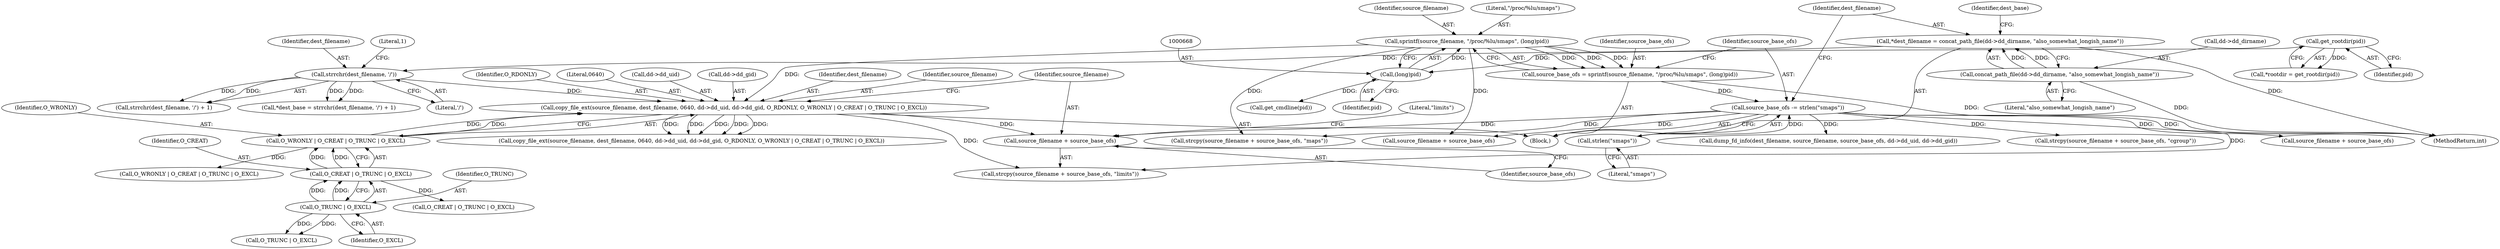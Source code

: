 digraph "0_abrt_8939398b82006ba1fec4ed491339fc075f43fc7c_1@pointer" {
"1000717" [label="(Call,source_filename + source_base_ofs)"];
"1000698" [label="(Call,copy_file_ext(source_filename, dest_filename, 0640, dd->dd_uid, dd->dd_gid, O_RDONLY, O_WRONLY | O_CREAT | O_TRUNC | O_EXCL))"];
"1000664" [label="(Call,sprintf(source_filename, \"/proc/%lu/smaps\", (long)pid))"];
"1000667" [label="(Call,(long)pid)"];
"1000654" [label="(Call,get_rootdir(pid))"];
"1000686" [label="(Call,strrchr(dest_filename, '/'))"];
"1000675" [label="(Call,*dest_filename = concat_path_file(dd->dd_dirname, \"also_somewhat_longish_name\"))"];
"1000677" [label="(Call,concat_path_file(dd->dd_dirname, \"also_somewhat_longish_name\"))"];
"1000709" [label="(Call,O_WRONLY | O_CREAT | O_TRUNC | O_EXCL)"];
"1000711" [label="(Call,O_CREAT | O_TRUNC | O_EXCL)"];
"1000713" [label="(Call,O_TRUNC | O_EXCL)"];
"1000670" [label="(Call,source_base_ofs -= strlen(\"smaps\"))"];
"1000672" [label="(Call,strlen(\"smaps\"))"];
"1000662" [label="(Call,source_base_ofs = sprintf(source_filename, \"/proc/%lu/smaps\", (long)pid))"];
"1000654" [label="(Call,get_rootdir(pid))"];
"1000841" [label="(Call,get_cmdline(pid))"];
"1000714" [label="(Identifier,O_TRUNC)"];
"1000739" [label="(Call,O_TRUNC | O_EXCL)"];
"1000743" [label="(Call,source_filename + source_base_ofs)"];
"1000717" [label="(Call,source_filename + source_base_ofs)"];
"1000720" [label="(Literal,\"limits\")"];
"1000701" [label="(Literal,0640)"];
"1000669" [label="(Identifier,pid)"];
"1000681" [label="(Literal,\"also_somewhat_longish_name\")"];
"1000678" [label="(Call,dd->dd_dirname)"];
"1000686" [label="(Call,strrchr(dest_filename, '/'))"];
"1000685" [label="(Call,strrchr(dest_filename, '/') + 1)"];
"1000771" [label="(Call,dump_fd_info(dest_filename, source_filename, source_base_ofs, dd->dd_uid, dd->dd_gid))"];
"1000716" [label="(Call,strcpy(source_filename + source_base_ofs, \"limits\"))"];
"1000684" [label="(Identifier,dest_base)"];
"1001228" [label="(MethodReturn,int)"];
"1000673" [label="(Literal,\"smaps\")"];
"1000735" [label="(Call,O_WRONLY | O_CREAT | O_TRUNC | O_EXCL)"];
"1000666" [label="(Literal,\"/proc/%lu/smaps\")"];
"1000712" [label="(Identifier,O_CREAT)"];
"1000683" [label="(Call,*dest_base = strrchr(dest_filename, '/') + 1)"];
"1000710" [label="(Identifier,O_WRONLY)"];
"1000655" [label="(Identifier,pid)"];
"1000650" [label="(Block,)"];
"1000715" [label="(Identifier,O_EXCL)"];
"1000702" [label="(Call,dd->dd_uid)"];
"1000671" [label="(Identifier,source_base_ofs)"];
"1000691" [label="(Call,source_filename + source_base_ofs)"];
"1000719" [label="(Identifier,source_base_ofs)"];
"1000737" [label="(Call,O_CREAT | O_TRUNC | O_EXCL)"];
"1000675" [label="(Call,*dest_filename = concat_path_file(dd->dd_dirname, \"also_somewhat_longish_name\"))"];
"1000672" [label="(Call,strlen(\"smaps\"))"];
"1000676" [label="(Identifier,dest_filename)"];
"1000688" [label="(Literal,'/')"];
"1000724" [label="(Call,copy_file_ext(source_filename, dest_filename, 0640, dd->dd_uid, dd->dd_gid, O_RDONLY, O_WRONLY | O_CREAT | O_TRUNC | O_EXCL))"];
"1000690" [label="(Call,strcpy(source_filename + source_base_ofs, \"maps\"))"];
"1000705" [label="(Call,dd->dd_gid)"];
"1000709" [label="(Call,O_WRONLY | O_CREAT | O_TRUNC | O_EXCL)"];
"1000667" [label="(Call,(long)pid)"];
"1000670" [label="(Call,source_base_ofs -= strlen(\"smaps\"))"];
"1000698" [label="(Call,copy_file_ext(source_filename, dest_filename, 0640, dd->dd_uid, dd->dd_gid, O_RDONLY, O_WRONLY | O_CREAT | O_TRUNC | O_EXCL))"];
"1000652" [label="(Call,*rootdir = get_rootdir(pid))"];
"1000665" [label="(Identifier,source_filename)"];
"1000700" [label="(Identifier,dest_filename)"];
"1000711" [label="(Call,O_CREAT | O_TRUNC | O_EXCL)"];
"1000662" [label="(Call,source_base_ofs = sprintf(source_filename, \"/proc/%lu/smaps\", (long)pid))"];
"1000699" [label="(Identifier,source_filename)"];
"1000663" [label="(Identifier,source_base_ofs)"];
"1000687" [label="(Identifier,dest_filename)"];
"1000713" [label="(Call,O_TRUNC | O_EXCL)"];
"1000742" [label="(Call,strcpy(source_filename + source_base_ofs, \"cgroup\"))"];
"1000677" [label="(Call,concat_path_file(dd->dd_dirname, \"also_somewhat_longish_name\"))"];
"1000708" [label="(Identifier,O_RDONLY)"];
"1000664" [label="(Call,sprintf(source_filename, \"/proc/%lu/smaps\", (long)pid))"];
"1000718" [label="(Identifier,source_filename)"];
"1000689" [label="(Literal,1)"];
"1000717" -> "1000716"  [label="AST: "];
"1000717" -> "1000719"  [label="CFG: "];
"1000718" -> "1000717"  [label="AST: "];
"1000719" -> "1000717"  [label="AST: "];
"1000720" -> "1000717"  [label="CFG: "];
"1000698" -> "1000717"  [label="DDG: "];
"1000670" -> "1000717"  [label="DDG: "];
"1000698" -> "1000650"  [label="AST: "];
"1000698" -> "1000709"  [label="CFG: "];
"1000699" -> "1000698"  [label="AST: "];
"1000700" -> "1000698"  [label="AST: "];
"1000701" -> "1000698"  [label="AST: "];
"1000702" -> "1000698"  [label="AST: "];
"1000705" -> "1000698"  [label="AST: "];
"1000708" -> "1000698"  [label="AST: "];
"1000709" -> "1000698"  [label="AST: "];
"1000718" -> "1000698"  [label="CFG: "];
"1000664" -> "1000698"  [label="DDG: "];
"1000686" -> "1000698"  [label="DDG: "];
"1000709" -> "1000698"  [label="DDG: "];
"1000709" -> "1000698"  [label="DDG: "];
"1000698" -> "1000716"  [label="DDG: "];
"1000698" -> "1000724"  [label="DDG: "];
"1000698" -> "1000724"  [label="DDG: "];
"1000698" -> "1000724"  [label="DDG: "];
"1000698" -> "1000724"  [label="DDG: "];
"1000698" -> "1000724"  [label="DDG: "];
"1000664" -> "1000662"  [label="AST: "];
"1000664" -> "1000667"  [label="CFG: "];
"1000665" -> "1000664"  [label="AST: "];
"1000666" -> "1000664"  [label="AST: "];
"1000667" -> "1000664"  [label="AST: "];
"1000662" -> "1000664"  [label="CFG: "];
"1000664" -> "1000662"  [label="DDG: "];
"1000664" -> "1000662"  [label="DDG: "];
"1000664" -> "1000662"  [label="DDG: "];
"1000667" -> "1000664"  [label="DDG: "];
"1000664" -> "1000690"  [label="DDG: "];
"1000664" -> "1000691"  [label="DDG: "];
"1000667" -> "1000669"  [label="CFG: "];
"1000668" -> "1000667"  [label="AST: "];
"1000669" -> "1000667"  [label="AST: "];
"1000654" -> "1000667"  [label="DDG: "];
"1000667" -> "1000841"  [label="DDG: "];
"1000654" -> "1000652"  [label="AST: "];
"1000654" -> "1000655"  [label="CFG: "];
"1000655" -> "1000654"  [label="AST: "];
"1000652" -> "1000654"  [label="CFG: "];
"1000654" -> "1000652"  [label="DDG: "];
"1000686" -> "1000685"  [label="AST: "];
"1000686" -> "1000688"  [label="CFG: "];
"1000687" -> "1000686"  [label="AST: "];
"1000688" -> "1000686"  [label="AST: "];
"1000689" -> "1000686"  [label="CFG: "];
"1000686" -> "1000683"  [label="DDG: "];
"1000686" -> "1000683"  [label="DDG: "];
"1000686" -> "1000685"  [label="DDG: "];
"1000686" -> "1000685"  [label="DDG: "];
"1000675" -> "1000686"  [label="DDG: "];
"1000675" -> "1000650"  [label="AST: "];
"1000675" -> "1000677"  [label="CFG: "];
"1000676" -> "1000675"  [label="AST: "];
"1000677" -> "1000675"  [label="AST: "];
"1000684" -> "1000675"  [label="CFG: "];
"1000675" -> "1001228"  [label="DDG: "];
"1000677" -> "1000675"  [label="DDG: "];
"1000677" -> "1000675"  [label="DDG: "];
"1000677" -> "1000681"  [label="CFG: "];
"1000678" -> "1000677"  [label="AST: "];
"1000681" -> "1000677"  [label="AST: "];
"1000677" -> "1001228"  [label="DDG: "];
"1000709" -> "1000711"  [label="CFG: "];
"1000710" -> "1000709"  [label="AST: "];
"1000711" -> "1000709"  [label="AST: "];
"1000711" -> "1000709"  [label="DDG: "];
"1000711" -> "1000709"  [label="DDG: "];
"1000709" -> "1000735"  [label="DDG: "];
"1000711" -> "1000713"  [label="CFG: "];
"1000712" -> "1000711"  [label="AST: "];
"1000713" -> "1000711"  [label="AST: "];
"1000713" -> "1000711"  [label="DDG: "];
"1000713" -> "1000711"  [label="DDG: "];
"1000711" -> "1000737"  [label="DDG: "];
"1000713" -> "1000715"  [label="CFG: "];
"1000714" -> "1000713"  [label="AST: "];
"1000715" -> "1000713"  [label="AST: "];
"1000713" -> "1000739"  [label="DDG: "];
"1000713" -> "1000739"  [label="DDG: "];
"1000670" -> "1000650"  [label="AST: "];
"1000670" -> "1000672"  [label="CFG: "];
"1000671" -> "1000670"  [label="AST: "];
"1000672" -> "1000670"  [label="AST: "];
"1000676" -> "1000670"  [label="CFG: "];
"1000670" -> "1001228"  [label="DDG: "];
"1000672" -> "1000670"  [label="DDG: "];
"1000662" -> "1000670"  [label="DDG: "];
"1000670" -> "1000690"  [label="DDG: "];
"1000670" -> "1000691"  [label="DDG: "];
"1000670" -> "1000716"  [label="DDG: "];
"1000670" -> "1000742"  [label="DDG: "];
"1000670" -> "1000743"  [label="DDG: "];
"1000670" -> "1000771"  [label="DDG: "];
"1000672" -> "1000673"  [label="CFG: "];
"1000673" -> "1000672"  [label="AST: "];
"1000662" -> "1000650"  [label="AST: "];
"1000663" -> "1000662"  [label="AST: "];
"1000671" -> "1000662"  [label="CFG: "];
"1000662" -> "1001228"  [label="DDG: "];
}
